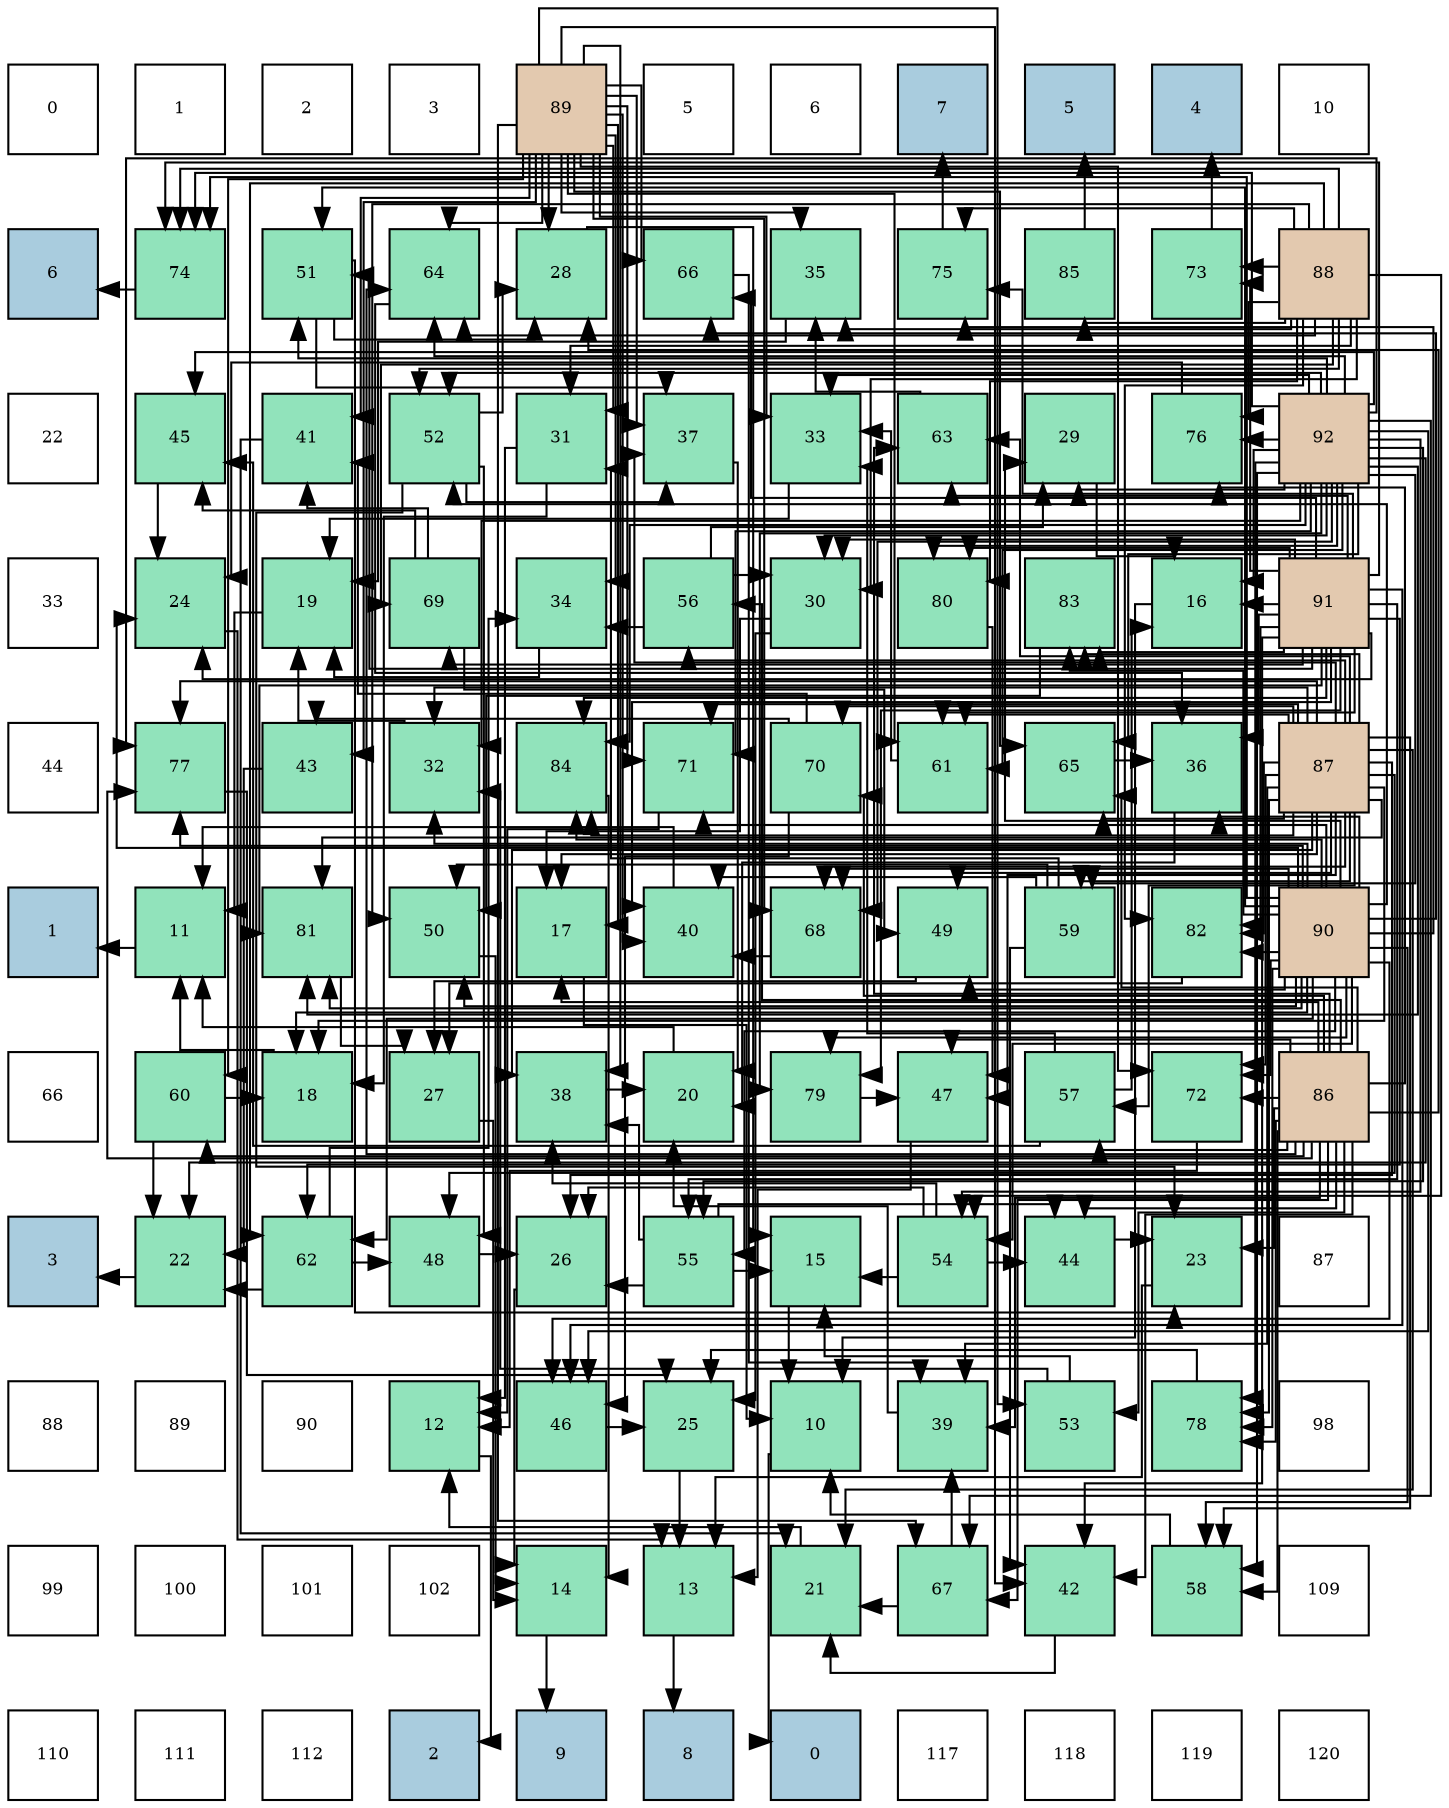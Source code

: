 digraph layout{
 rankdir=TB;
 splines=ortho;
 node [style=filled shape=square fixedsize=true width=0.6];
0[label="0", fontsize=8, fillcolor="#ffffff"];
1[label="1", fontsize=8, fillcolor="#ffffff"];
2[label="2", fontsize=8, fillcolor="#ffffff"];
3[label="3", fontsize=8, fillcolor="#ffffff"];
4[label="89", fontsize=8, fillcolor="#e3c9af"];
5[label="5", fontsize=8, fillcolor="#ffffff"];
6[label="6", fontsize=8, fillcolor="#ffffff"];
7[label="7", fontsize=8, fillcolor="#a9ccde"];
8[label="5", fontsize=8, fillcolor="#a9ccde"];
9[label="4", fontsize=8, fillcolor="#a9ccde"];
10[label="10", fontsize=8, fillcolor="#ffffff"];
11[label="6", fontsize=8, fillcolor="#a9ccde"];
12[label="74", fontsize=8, fillcolor="#91e3bb"];
13[label="51", fontsize=8, fillcolor="#91e3bb"];
14[label="64", fontsize=8, fillcolor="#91e3bb"];
15[label="28", fontsize=8, fillcolor="#91e3bb"];
16[label="66", fontsize=8, fillcolor="#91e3bb"];
17[label="35", fontsize=8, fillcolor="#91e3bb"];
18[label="75", fontsize=8, fillcolor="#91e3bb"];
19[label="85", fontsize=8, fillcolor="#91e3bb"];
20[label="73", fontsize=8, fillcolor="#91e3bb"];
21[label="88", fontsize=8, fillcolor="#e3c9af"];
22[label="22", fontsize=8, fillcolor="#ffffff"];
23[label="45", fontsize=8, fillcolor="#91e3bb"];
24[label="41", fontsize=8, fillcolor="#91e3bb"];
25[label="52", fontsize=8, fillcolor="#91e3bb"];
26[label="31", fontsize=8, fillcolor="#91e3bb"];
27[label="37", fontsize=8, fillcolor="#91e3bb"];
28[label="33", fontsize=8, fillcolor="#91e3bb"];
29[label="63", fontsize=8, fillcolor="#91e3bb"];
30[label="29", fontsize=8, fillcolor="#91e3bb"];
31[label="76", fontsize=8, fillcolor="#91e3bb"];
32[label="92", fontsize=8, fillcolor="#e3c9af"];
33[label="33", fontsize=8, fillcolor="#ffffff"];
34[label="24", fontsize=8, fillcolor="#91e3bb"];
35[label="19", fontsize=8, fillcolor="#91e3bb"];
36[label="69", fontsize=8, fillcolor="#91e3bb"];
37[label="34", fontsize=8, fillcolor="#91e3bb"];
38[label="56", fontsize=8, fillcolor="#91e3bb"];
39[label="30", fontsize=8, fillcolor="#91e3bb"];
40[label="80", fontsize=8, fillcolor="#91e3bb"];
41[label="83", fontsize=8, fillcolor="#91e3bb"];
42[label="16", fontsize=8, fillcolor="#91e3bb"];
43[label="91", fontsize=8, fillcolor="#e3c9af"];
44[label="44", fontsize=8, fillcolor="#ffffff"];
45[label="77", fontsize=8, fillcolor="#91e3bb"];
46[label="43", fontsize=8, fillcolor="#91e3bb"];
47[label="32", fontsize=8, fillcolor="#91e3bb"];
48[label="84", fontsize=8, fillcolor="#91e3bb"];
49[label="71", fontsize=8, fillcolor="#91e3bb"];
50[label="70", fontsize=8, fillcolor="#91e3bb"];
51[label="61", fontsize=8, fillcolor="#91e3bb"];
52[label="65", fontsize=8, fillcolor="#91e3bb"];
53[label="36", fontsize=8, fillcolor="#91e3bb"];
54[label="87", fontsize=8, fillcolor="#e3c9af"];
55[label="1", fontsize=8, fillcolor="#a9ccde"];
56[label="11", fontsize=8, fillcolor="#91e3bb"];
57[label="81", fontsize=8, fillcolor="#91e3bb"];
58[label="50", fontsize=8, fillcolor="#91e3bb"];
59[label="17", fontsize=8, fillcolor="#91e3bb"];
60[label="40", fontsize=8, fillcolor="#91e3bb"];
61[label="68", fontsize=8, fillcolor="#91e3bb"];
62[label="49", fontsize=8, fillcolor="#91e3bb"];
63[label="59", fontsize=8, fillcolor="#91e3bb"];
64[label="82", fontsize=8, fillcolor="#91e3bb"];
65[label="90", fontsize=8, fillcolor="#e3c9af"];
66[label="66", fontsize=8, fillcolor="#ffffff"];
67[label="60", fontsize=8, fillcolor="#91e3bb"];
68[label="18", fontsize=8, fillcolor="#91e3bb"];
69[label="27", fontsize=8, fillcolor="#91e3bb"];
70[label="38", fontsize=8, fillcolor="#91e3bb"];
71[label="20", fontsize=8, fillcolor="#91e3bb"];
72[label="79", fontsize=8, fillcolor="#91e3bb"];
73[label="47", fontsize=8, fillcolor="#91e3bb"];
74[label="57", fontsize=8, fillcolor="#91e3bb"];
75[label="72", fontsize=8, fillcolor="#91e3bb"];
76[label="86", fontsize=8, fillcolor="#e3c9af"];
77[label="3", fontsize=8, fillcolor="#a9ccde"];
78[label="22", fontsize=8, fillcolor="#91e3bb"];
79[label="62", fontsize=8, fillcolor="#91e3bb"];
80[label="48", fontsize=8, fillcolor="#91e3bb"];
81[label="26", fontsize=8, fillcolor="#91e3bb"];
82[label="55", fontsize=8, fillcolor="#91e3bb"];
83[label="15", fontsize=8, fillcolor="#91e3bb"];
84[label="54", fontsize=8, fillcolor="#91e3bb"];
85[label="44", fontsize=8, fillcolor="#91e3bb"];
86[label="23", fontsize=8, fillcolor="#91e3bb"];
87[label="87", fontsize=8, fillcolor="#ffffff"];
88[label="88", fontsize=8, fillcolor="#ffffff"];
89[label="89", fontsize=8, fillcolor="#ffffff"];
90[label="90", fontsize=8, fillcolor="#ffffff"];
91[label="12", fontsize=8, fillcolor="#91e3bb"];
92[label="46", fontsize=8, fillcolor="#91e3bb"];
93[label="25", fontsize=8, fillcolor="#91e3bb"];
94[label="10", fontsize=8, fillcolor="#91e3bb"];
95[label="39", fontsize=8, fillcolor="#91e3bb"];
96[label="53", fontsize=8, fillcolor="#91e3bb"];
97[label="78", fontsize=8, fillcolor="#91e3bb"];
98[label="98", fontsize=8, fillcolor="#ffffff"];
99[label="99", fontsize=8, fillcolor="#ffffff"];
100[label="100", fontsize=8, fillcolor="#ffffff"];
101[label="101", fontsize=8, fillcolor="#ffffff"];
102[label="102", fontsize=8, fillcolor="#ffffff"];
103[label="14", fontsize=8, fillcolor="#91e3bb"];
104[label="13", fontsize=8, fillcolor="#91e3bb"];
105[label="21", fontsize=8, fillcolor="#91e3bb"];
106[label="67", fontsize=8, fillcolor="#91e3bb"];
107[label="42", fontsize=8, fillcolor="#91e3bb"];
108[label="58", fontsize=8, fillcolor="#91e3bb"];
109[label="109", fontsize=8, fillcolor="#ffffff"];
110[label="110", fontsize=8, fillcolor="#ffffff"];
111[label="111", fontsize=8, fillcolor="#ffffff"];
112[label="112", fontsize=8, fillcolor="#ffffff"];
113[label="2", fontsize=8, fillcolor="#a9ccde"];
114[label="9", fontsize=8, fillcolor="#a9ccde"];
115[label="8", fontsize=8, fillcolor="#a9ccde"];
116[label="0", fontsize=8, fillcolor="#a9ccde"];
117[label="117", fontsize=8, fillcolor="#ffffff"];
118[label="118", fontsize=8, fillcolor="#ffffff"];
119[label="119", fontsize=8, fillcolor="#ffffff"];
120[label="120", fontsize=8, fillcolor="#ffffff"];
edge [constraint=false, style=vis];94 -> 116;
56 -> 55;
91 -> 113;
104 -> 115;
103 -> 114;
83 -> 94;
42 -> 94;
59 -> 94;
68 -> 56;
35 -> 56;
71 -> 56;
105 -> 91;
78 -> 77;
86 -> 104;
34 -> 104;
93 -> 104;
81 -> 103;
69 -> 103;
15 -> 83;
30 -> 42;
39 -> 59;
39 -> 93;
26 -> 91;
26 -> 68;
47 -> 35;
28 -> 35;
37 -> 35;
17 -> 35;
53 -> 71;
27 -> 71;
70 -> 71;
95 -> 71;
60 -> 56;
24 -> 105;
107 -> 105;
46 -> 78;
85 -> 86;
23 -> 34;
92 -> 93;
73 -> 104;
80 -> 81;
62 -> 69;
58 -> 103;
13 -> 86;
13 -> 15;
13 -> 27;
25 -> 86;
25 -> 15;
25 -> 27;
25 -> 80;
96 -> 83;
96 -> 47;
84 -> 83;
84 -> 81;
84 -> 70;
84 -> 85;
82 -> 83;
82 -> 81;
82 -> 70;
82 -> 85;
38 -> 30;
38 -> 39;
38 -> 37;
74 -> 42;
74 -> 28;
74 -> 23;
108 -> 94;
63 -> 26;
63 -> 60;
63 -> 107;
63 -> 58;
67 -> 68;
67 -> 78;
51 -> 28;
79 -> 78;
79 -> 37;
79 -> 80;
29 -> 17;
14 -> 53;
52 -> 53;
16 -> 95;
106 -> 105;
106 -> 95;
61 -> 60;
36 -> 24;
36 -> 23;
36 -> 62;
50 -> 24;
50 -> 46;
50 -> 92;
49 -> 91;
75 -> 91;
20 -> 9;
12 -> 11;
18 -> 7;
31 -> 34;
45 -> 93;
97 -> 93;
72 -> 73;
40 -> 73;
57 -> 69;
64 -> 69;
41 -> 58;
48 -> 103;
19 -> 8;
76 -> 59;
76 -> 86;
76 -> 15;
76 -> 95;
76 -> 107;
76 -> 85;
76 -> 73;
76 -> 96;
76 -> 38;
76 -> 74;
76 -> 108;
76 -> 67;
76 -> 29;
76 -> 14;
76 -> 52;
76 -> 106;
76 -> 50;
76 -> 75;
76 -> 31;
76 -> 45;
76 -> 97;
54 -> 59;
54 -> 68;
54 -> 105;
54 -> 81;
54 -> 47;
54 -> 27;
54 -> 70;
54 -> 95;
54 -> 73;
54 -> 80;
54 -> 62;
54 -> 38;
54 -> 74;
54 -> 108;
54 -> 63;
54 -> 51;
54 -> 29;
54 -> 52;
54 -> 61;
54 -> 50;
54 -> 49;
54 -> 75;
54 -> 45;
54 -> 97;
54 -> 57;
54 -> 64;
54 -> 41;
54 -> 48;
21 -> 39;
21 -> 26;
21 -> 17;
21 -> 58;
21 -> 25;
21 -> 84;
21 -> 79;
21 -> 14;
21 -> 36;
21 -> 20;
21 -> 12;
21 -> 18;
21 -> 31;
21 -> 40;
21 -> 64;
21 -> 19;
4 -> 59;
4 -> 15;
4 -> 26;
4 -> 28;
4 -> 37;
4 -> 17;
4 -> 27;
4 -> 70;
4 -> 60;
4 -> 24;
4 -> 107;
4 -> 46;
4 -> 96;
4 -> 67;
4 -> 51;
4 -> 14;
4 -> 52;
4 -> 16;
4 -> 106;
4 -> 61;
4 -> 49;
4 -> 75;
65 -> 68;
65 -> 34;
65 -> 30;
65 -> 47;
65 -> 53;
65 -> 92;
65 -> 62;
65 -> 58;
65 -> 13;
65 -> 25;
65 -> 84;
65 -> 82;
65 -> 108;
65 -> 79;
65 -> 16;
65 -> 61;
65 -> 49;
65 -> 75;
65 -> 12;
65 -> 18;
65 -> 45;
65 -> 97;
65 -> 72;
65 -> 57;
65 -> 64;
65 -> 41;
65 -> 48;
43 -> 42;
43 -> 34;
43 -> 39;
43 -> 53;
43 -> 60;
43 -> 107;
43 -> 92;
43 -> 13;
43 -> 82;
43 -> 51;
43 -> 79;
43 -> 29;
43 -> 16;
43 -> 36;
43 -> 20;
43 -> 12;
43 -> 18;
43 -> 72;
43 -> 40;
43 -> 57;
43 -> 64;
43 -> 41;
43 -> 48;
32 -> 42;
32 -> 78;
32 -> 30;
32 -> 39;
32 -> 47;
32 -> 28;
32 -> 23;
32 -> 92;
32 -> 13;
32 -> 25;
32 -> 84;
32 -> 82;
32 -> 108;
32 -> 63;
32 -> 51;
32 -> 14;
32 -> 52;
32 -> 106;
32 -> 61;
32 -> 49;
32 -> 12;
32 -> 31;
32 -> 45;
32 -> 97;
32 -> 72;
32 -> 40;
32 -> 57;
32 -> 48;
edge [constraint=true, style=invis];
0 -> 11 -> 22 -> 33 -> 44 -> 55 -> 66 -> 77 -> 88 -> 99 -> 110;
1 -> 12 -> 23 -> 34 -> 45 -> 56 -> 67 -> 78 -> 89 -> 100 -> 111;
2 -> 13 -> 24 -> 35 -> 46 -> 57 -> 68 -> 79 -> 90 -> 101 -> 112;
3 -> 14 -> 25 -> 36 -> 47 -> 58 -> 69 -> 80 -> 91 -> 102 -> 113;
4 -> 15 -> 26 -> 37 -> 48 -> 59 -> 70 -> 81 -> 92 -> 103 -> 114;
5 -> 16 -> 27 -> 38 -> 49 -> 60 -> 71 -> 82 -> 93 -> 104 -> 115;
6 -> 17 -> 28 -> 39 -> 50 -> 61 -> 72 -> 83 -> 94 -> 105 -> 116;
7 -> 18 -> 29 -> 40 -> 51 -> 62 -> 73 -> 84 -> 95 -> 106 -> 117;
8 -> 19 -> 30 -> 41 -> 52 -> 63 -> 74 -> 85 -> 96 -> 107 -> 118;
9 -> 20 -> 31 -> 42 -> 53 -> 64 -> 75 -> 86 -> 97 -> 108 -> 119;
10 -> 21 -> 32 -> 43 -> 54 -> 65 -> 76 -> 87 -> 98 -> 109 -> 120;
rank = same {0 -> 1 -> 2 -> 3 -> 4 -> 5 -> 6 -> 7 -> 8 -> 9 -> 10};
rank = same {11 -> 12 -> 13 -> 14 -> 15 -> 16 -> 17 -> 18 -> 19 -> 20 -> 21};
rank = same {22 -> 23 -> 24 -> 25 -> 26 -> 27 -> 28 -> 29 -> 30 -> 31 -> 32};
rank = same {33 -> 34 -> 35 -> 36 -> 37 -> 38 -> 39 -> 40 -> 41 -> 42 -> 43};
rank = same {44 -> 45 -> 46 -> 47 -> 48 -> 49 -> 50 -> 51 -> 52 -> 53 -> 54};
rank = same {55 -> 56 -> 57 -> 58 -> 59 -> 60 -> 61 -> 62 -> 63 -> 64 -> 65};
rank = same {66 -> 67 -> 68 -> 69 -> 70 -> 71 -> 72 -> 73 -> 74 -> 75 -> 76};
rank = same {77 -> 78 -> 79 -> 80 -> 81 -> 82 -> 83 -> 84 -> 85 -> 86 -> 87};
rank = same {88 -> 89 -> 90 -> 91 -> 92 -> 93 -> 94 -> 95 -> 96 -> 97 -> 98};
rank = same {99 -> 100 -> 101 -> 102 -> 103 -> 104 -> 105 -> 106 -> 107 -> 108 -> 109};
rank = same {110 -> 111 -> 112 -> 113 -> 114 -> 115 -> 116 -> 117 -> 118 -> 119 -> 120};
}